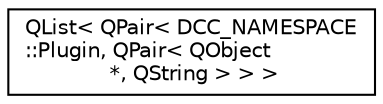 digraph "类继承关系图"
{
  edge [fontname="Helvetica",fontsize="10",labelfontname="Helvetica",labelfontsize="10"];
  node [fontname="Helvetica",fontsize="10",shape=record];
  rankdir="LR";
  Node0 [label="QList\< QPair\< DCC_NAMESPACE\l::Plugin, QPair\< QObject\l *, QString \> \> \>",height=0.2,width=0.4,color="black", fillcolor="white", style="filled",URL="$class_q_list.html"];
}

